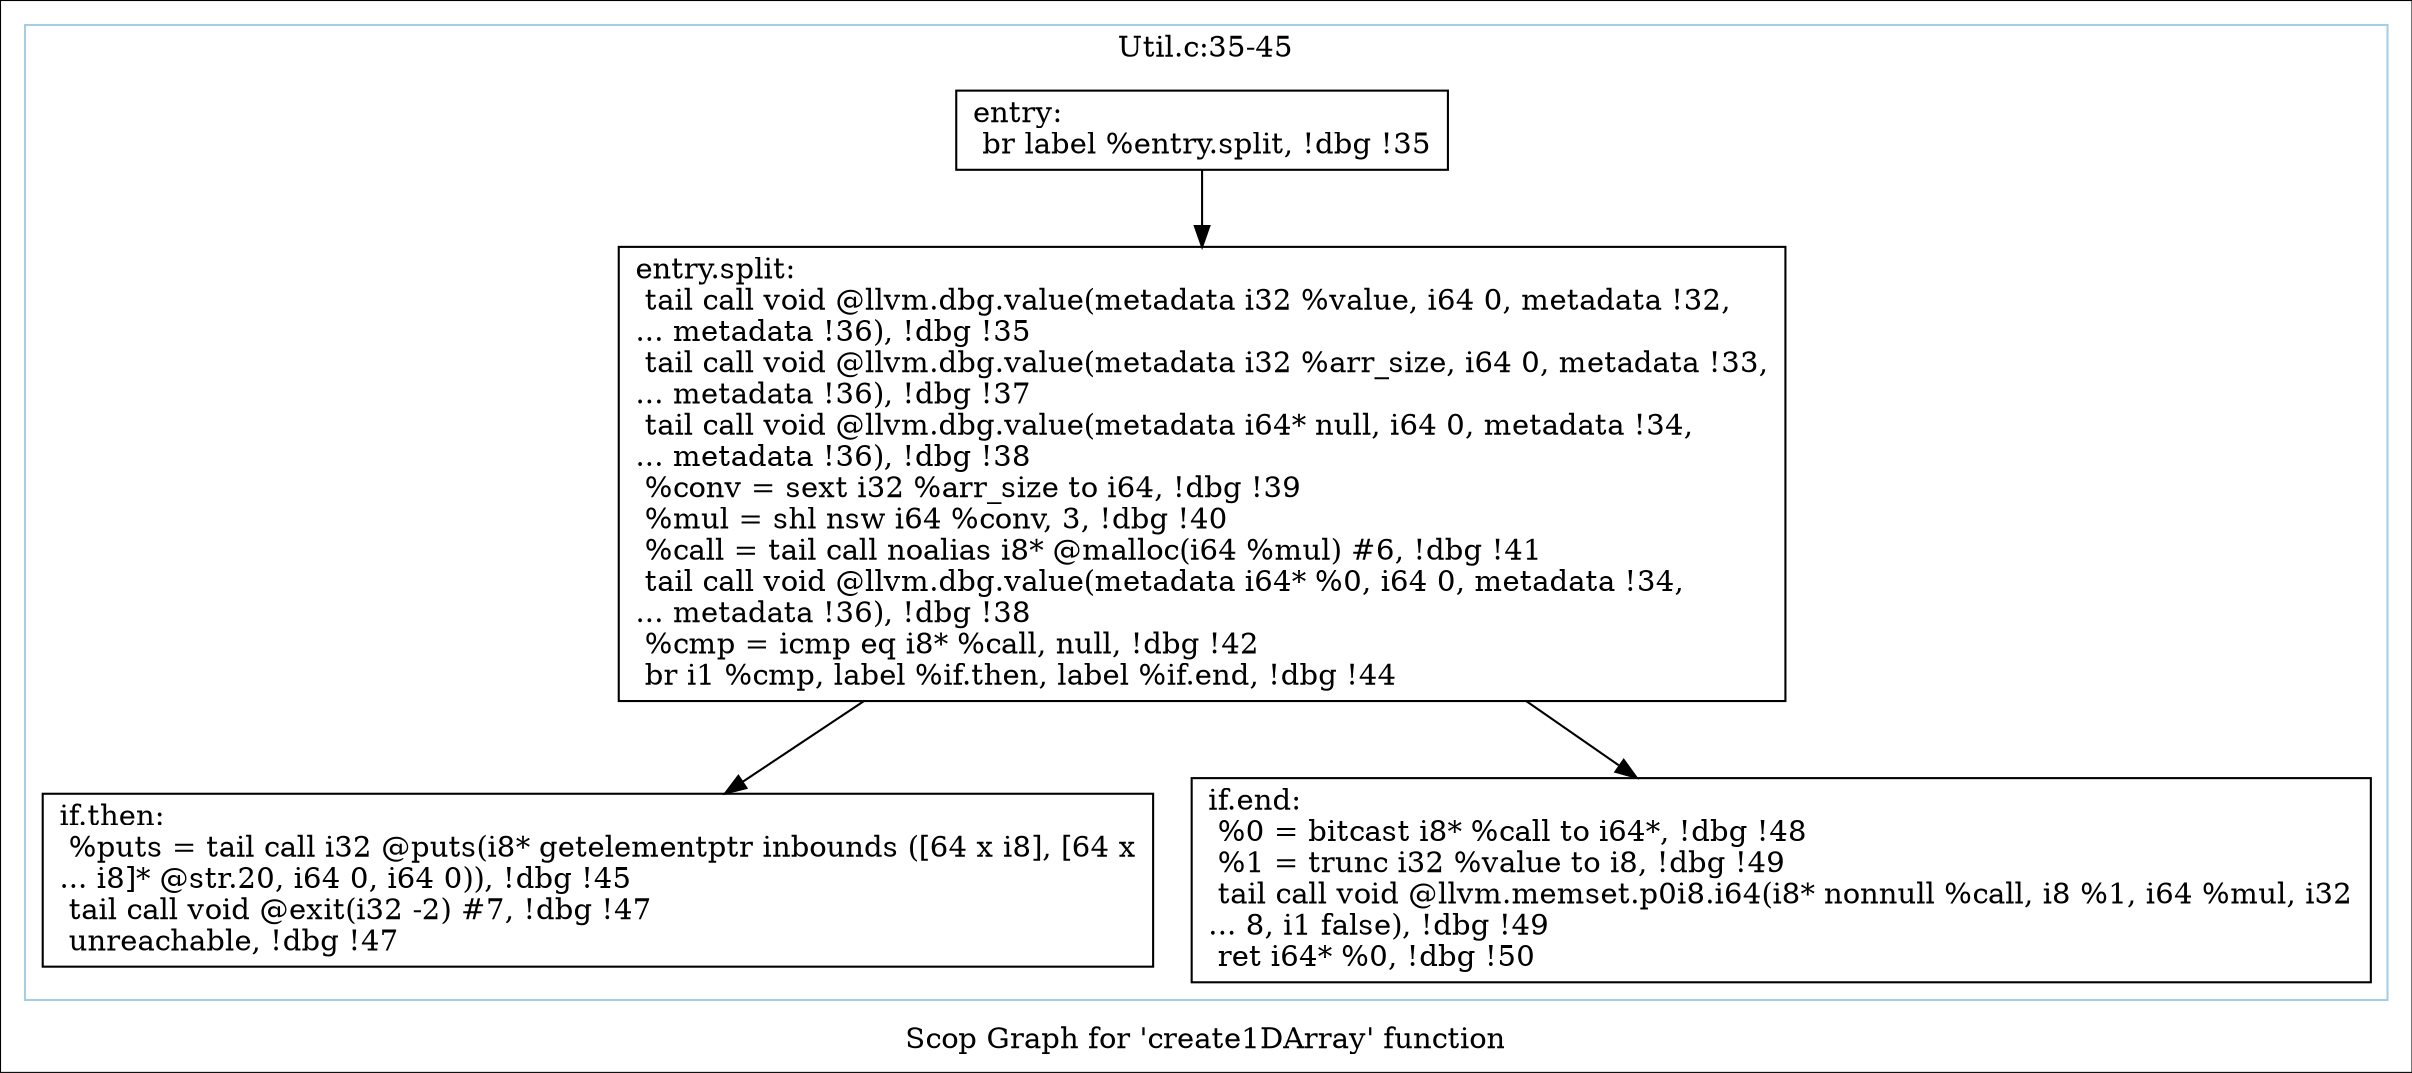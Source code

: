 digraph "Scop Graph for 'create1DArray' function" {
	label="Scop Graph for 'create1DArray' function";

	Node0xab3de10 [shape=record,label="{entry:\l  br label %entry.split, !dbg !35\l}"];
	Node0xab3de10 -> Node0xab51280;
	Node0xab51280 [shape=record,label="{entry.split:                                      \l  tail call void @llvm.dbg.value(metadata i32 %value, i64 0, metadata !32,\l... metadata !36), !dbg !35\l  tail call void @llvm.dbg.value(metadata i32 %arr_size, i64 0, metadata !33,\l... metadata !36), !dbg !37\l  tail call void @llvm.dbg.value(metadata i64* null, i64 0, metadata !34,\l... metadata !36), !dbg !38\l  %conv = sext i32 %arr_size to i64, !dbg !39\l  %mul = shl nsw i64 %conv, 3, !dbg !40\l  %call = tail call noalias i8* @malloc(i64 %mul) #6, !dbg !41\l  tail call void @llvm.dbg.value(metadata i64* %0, i64 0, metadata !34,\l... metadata !36), !dbg !38\l  %cmp = icmp eq i8* %call, null, !dbg !42\l  br i1 %cmp, label %if.then, label %if.end, !dbg !44\l}"];
	Node0xab51280 -> Node0xab3e3f0;
	Node0xab51280 -> Node0xab833e0;
	Node0xab3e3f0 [shape=record,label="{if.then:                                          \l  %puts = tail call i32 @puts(i8* getelementptr inbounds ([64 x i8], [64 x\l... i8]* @str.20, i64 0, i64 0)), !dbg !45\l  tail call void @exit(i32 -2) #7, !dbg !47\l  unreachable, !dbg !47\l}"];
	Node0xab833e0 [shape=record,label="{if.end:                                           \l  %0 = bitcast i8* %call to i64*, !dbg !48\l  %1 = trunc i32 %value to i8, !dbg !49\l  tail call void @llvm.memset.p0i8.i64(i8* nonnull %call, i8 %1, i64 %mul, i32\l... 8, i1 false), !dbg !49\l  ret i64* %0, !dbg !50\l}"];
	colorscheme = "paired12"
        subgraph cluster_0xab67f30 {
          label = "Util.c:35-45
";
          style = solid;
          color = 1
          Node0xab3de10;
          Node0xab51280;
          Node0xab3e3f0;
          Node0xab833e0;
        }
}
